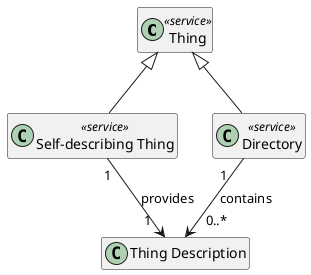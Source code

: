 @startuml exploration-class-diagram
/' global configurations '/
hide methods
hide members

class Thing <<service>>
together {
    class SelfDesc as "Self-describing Thing" <<service>>
    class Directory <<service>>
}

class TD as "Thing Description"

/' relations '/
Thing <|-- SelfDesc
Thing <|-- Directory
SelfDesc "1" --> "1  " TD: provides
Directory "1   " --> "   0..*" TD: contains


@enduml